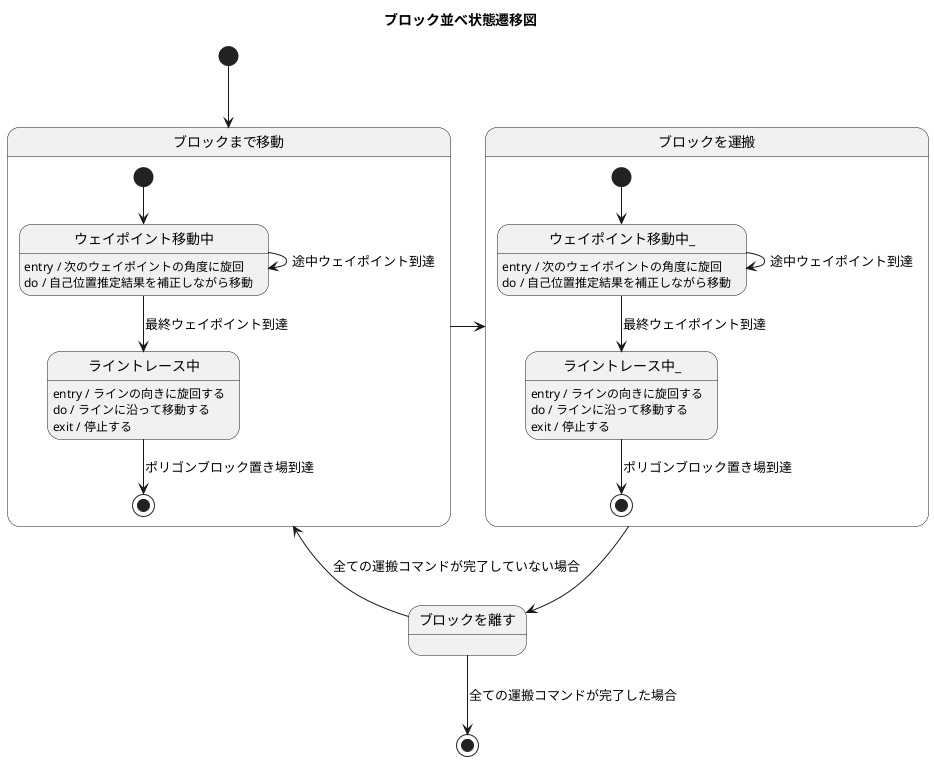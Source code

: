 @startuml

title ブロック並べ状態遷移図

state ブロックまで移動 {
	ウェイポイント移動中 : entry / 次のウェイポイントの角度に旋回
	ウェイポイント移動中 : do / 自己位置推定結果を補正しながら移動

	ライントレース中 : entry / ラインの向きに旋回する
	ライントレース中 : do / ラインに沿って移動する
	ライントレース中 : exit / 停止する

	[*] --> ウェイポイント移動中

	ウェイポイント移動中--> ライントレース中 : 最終ウェイポイント到達
	ウェイポイント移動中 --> ウェイポイント移動中 : 途中ウェイポイント到達

	ライントレース中 --> [*] : ポリゴンブロック置き場到達
}

state ブロックを運搬{
	ウェイポイント移動中_ : entry / 次のウェイポイントの角度に旋回
	ウェイポイント移動中_ : do / 自己位置推定結果を補正しながら移動

	ライントレース中_ : entry / ラインの向きに旋回する
	ライントレース中_ : do / ラインに沿って移動する
	ライントレース中_ : exit / 停止する

	[*] --> ウェイポイント移動中_

	ウェイポイント移動中_ --> ライントレース中_ : 最終ウェイポイント到達
	ウェイポイント移動中_ --> ウェイポイント移動中_ : 途中ウェイポイント到達

	ライントレース中_ --> [*] : ポリゴンブロック置き場到達
}

[*] --> ブロックまで移動

ブロックまで移動 -ri-> ブロックを運搬
ブロックを運搬 --> ブロックを離す

ブロックを離す --> ブロックまで移動 : 全ての運搬コマンドが完了していない場合
ブロックを離す --> [*] : 全ての運搬コマンドが完了した場合


@enduml